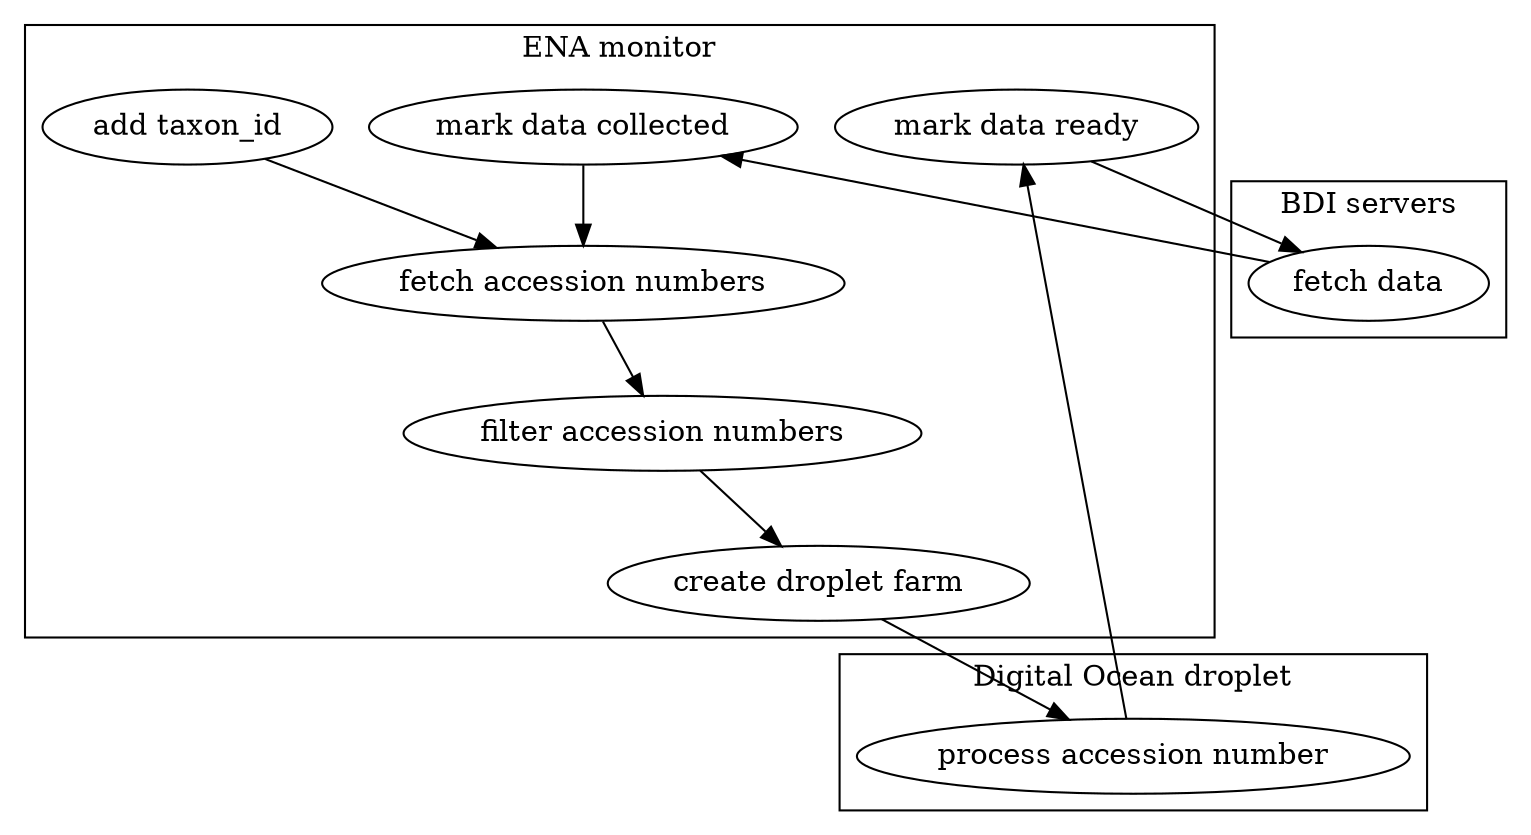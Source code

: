 digraph {
	splines=line;

	subgraph cluster_0 {
		label="ENA monitor";
		"add taxon_id"; "fetch accession numbers";
		"filter accession numbers";
		"create droplet farm";
		"mark data ready";
		"mark data collected";
	}

	subgraph cluster_1 {
		label="Digital Ocean droplet";
		"process accession number";
	}

	subgraph cluster_2 {
		label="BDI servers";
		"fetch data";
	}

	"add taxon_id" -> "fetch accession numbers";
	"fetch accession numbers" -> "filter accession numbers";
	"filter accession numbers" -> "create droplet farm";
	"create droplet farm" -> "process accession number";
	"process accession number" ->	"mark data ready";
	"mark data ready" -> "fetch data";
	"fetch data" -> "mark data collected";
	"mark data collected" -> "fetch accession numbers";
}